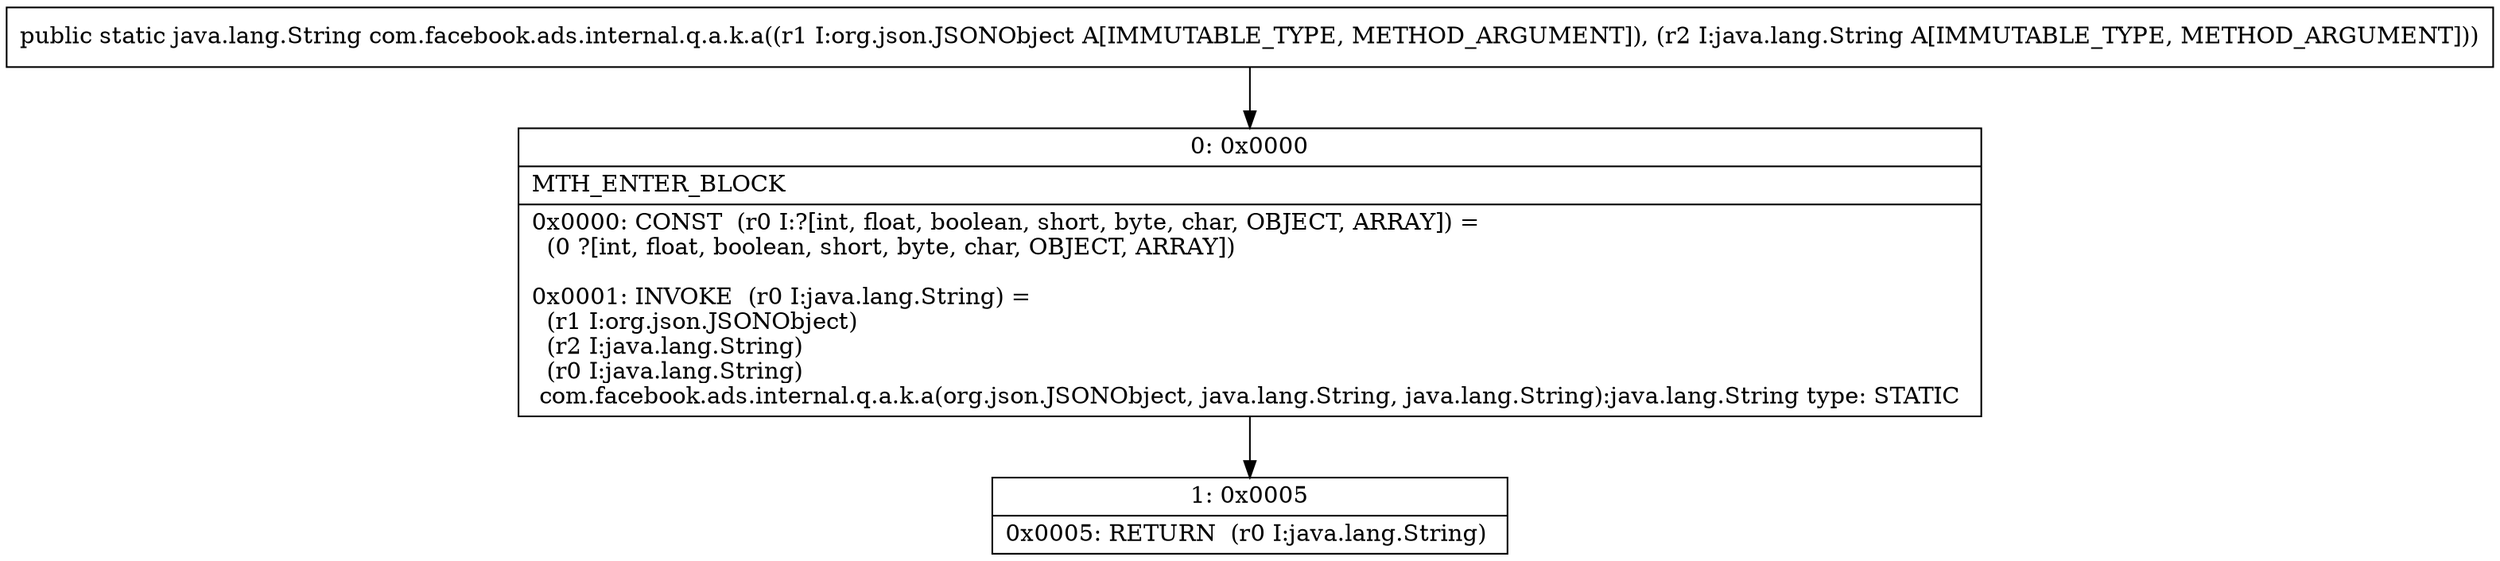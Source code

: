 digraph "CFG forcom.facebook.ads.internal.q.a.k.a(Lorg\/json\/JSONObject;Ljava\/lang\/String;)Ljava\/lang\/String;" {
Node_0 [shape=record,label="{0\:\ 0x0000|MTH_ENTER_BLOCK\l|0x0000: CONST  (r0 I:?[int, float, boolean, short, byte, char, OBJECT, ARRAY]) = \l  (0 ?[int, float, boolean, short, byte, char, OBJECT, ARRAY])\l \l0x0001: INVOKE  (r0 I:java.lang.String) = \l  (r1 I:org.json.JSONObject)\l  (r2 I:java.lang.String)\l  (r0 I:java.lang.String)\l com.facebook.ads.internal.q.a.k.a(org.json.JSONObject, java.lang.String, java.lang.String):java.lang.String type: STATIC \l}"];
Node_1 [shape=record,label="{1\:\ 0x0005|0x0005: RETURN  (r0 I:java.lang.String) \l}"];
MethodNode[shape=record,label="{public static java.lang.String com.facebook.ads.internal.q.a.k.a((r1 I:org.json.JSONObject A[IMMUTABLE_TYPE, METHOD_ARGUMENT]), (r2 I:java.lang.String A[IMMUTABLE_TYPE, METHOD_ARGUMENT])) }"];
MethodNode -> Node_0;
Node_0 -> Node_1;
}

